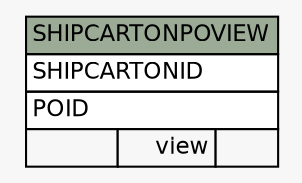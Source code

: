 // dot 2.26.3 on Linux 3.5.0-34-generic
// SchemaSpy rev 590
digraph "SHIPCARTONPOVIEW" {
  graph [
    rankdir="RL"
    bgcolor="#f7f7f7"
    nodesep="0.18"
    ranksep="0.46"
    fontname="Helvetica"
    fontsize="11"
  ];
  node [
    fontname="Helvetica"
    fontsize="11"
    shape="plaintext"
  ];
  edge [
    arrowsize="0.8"
  ];
  "SHIPCARTONPOVIEW" [
    label=<
    <TABLE BORDER="0" CELLBORDER="1" CELLSPACING="0" BGCOLOR="#ffffff">
      <TR><TD COLSPAN="3" BGCOLOR="#9bab96" ALIGN="CENTER">SHIPCARTONPOVIEW</TD></TR>
      <TR><TD PORT="SHIPCARTONID" COLSPAN="3" ALIGN="LEFT">SHIPCARTONID</TD></TR>
      <TR><TD PORT="POID" COLSPAN="3" ALIGN="LEFT">POID</TD></TR>
      <TR><TD ALIGN="LEFT" BGCOLOR="#f7f7f7">  </TD><TD ALIGN="RIGHT" BGCOLOR="#f7f7f7">view</TD><TD ALIGN="RIGHT" BGCOLOR="#f7f7f7">  </TD></TR>
    </TABLE>>
    URL="tables/SHIPCARTONPOVIEW.html"
    tooltip="SHIPCARTONPOVIEW"
  ];
}
